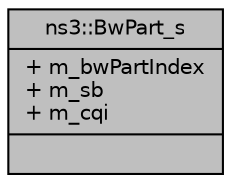 digraph "ns3::BwPart_s"
{
  edge [fontname="Helvetica",fontsize="10",labelfontname="Helvetica",labelfontsize="10"];
  node [fontname="Helvetica",fontsize="10",shape=record];
  Node1 [label="{ns3::BwPart_s\n|+ m_bwPartIndex\l+ m_sb\l+ m_cqi\l|}",height=0.2,width=0.4,color="black", fillcolor="grey75", style="filled", fontcolor="black"];
}

